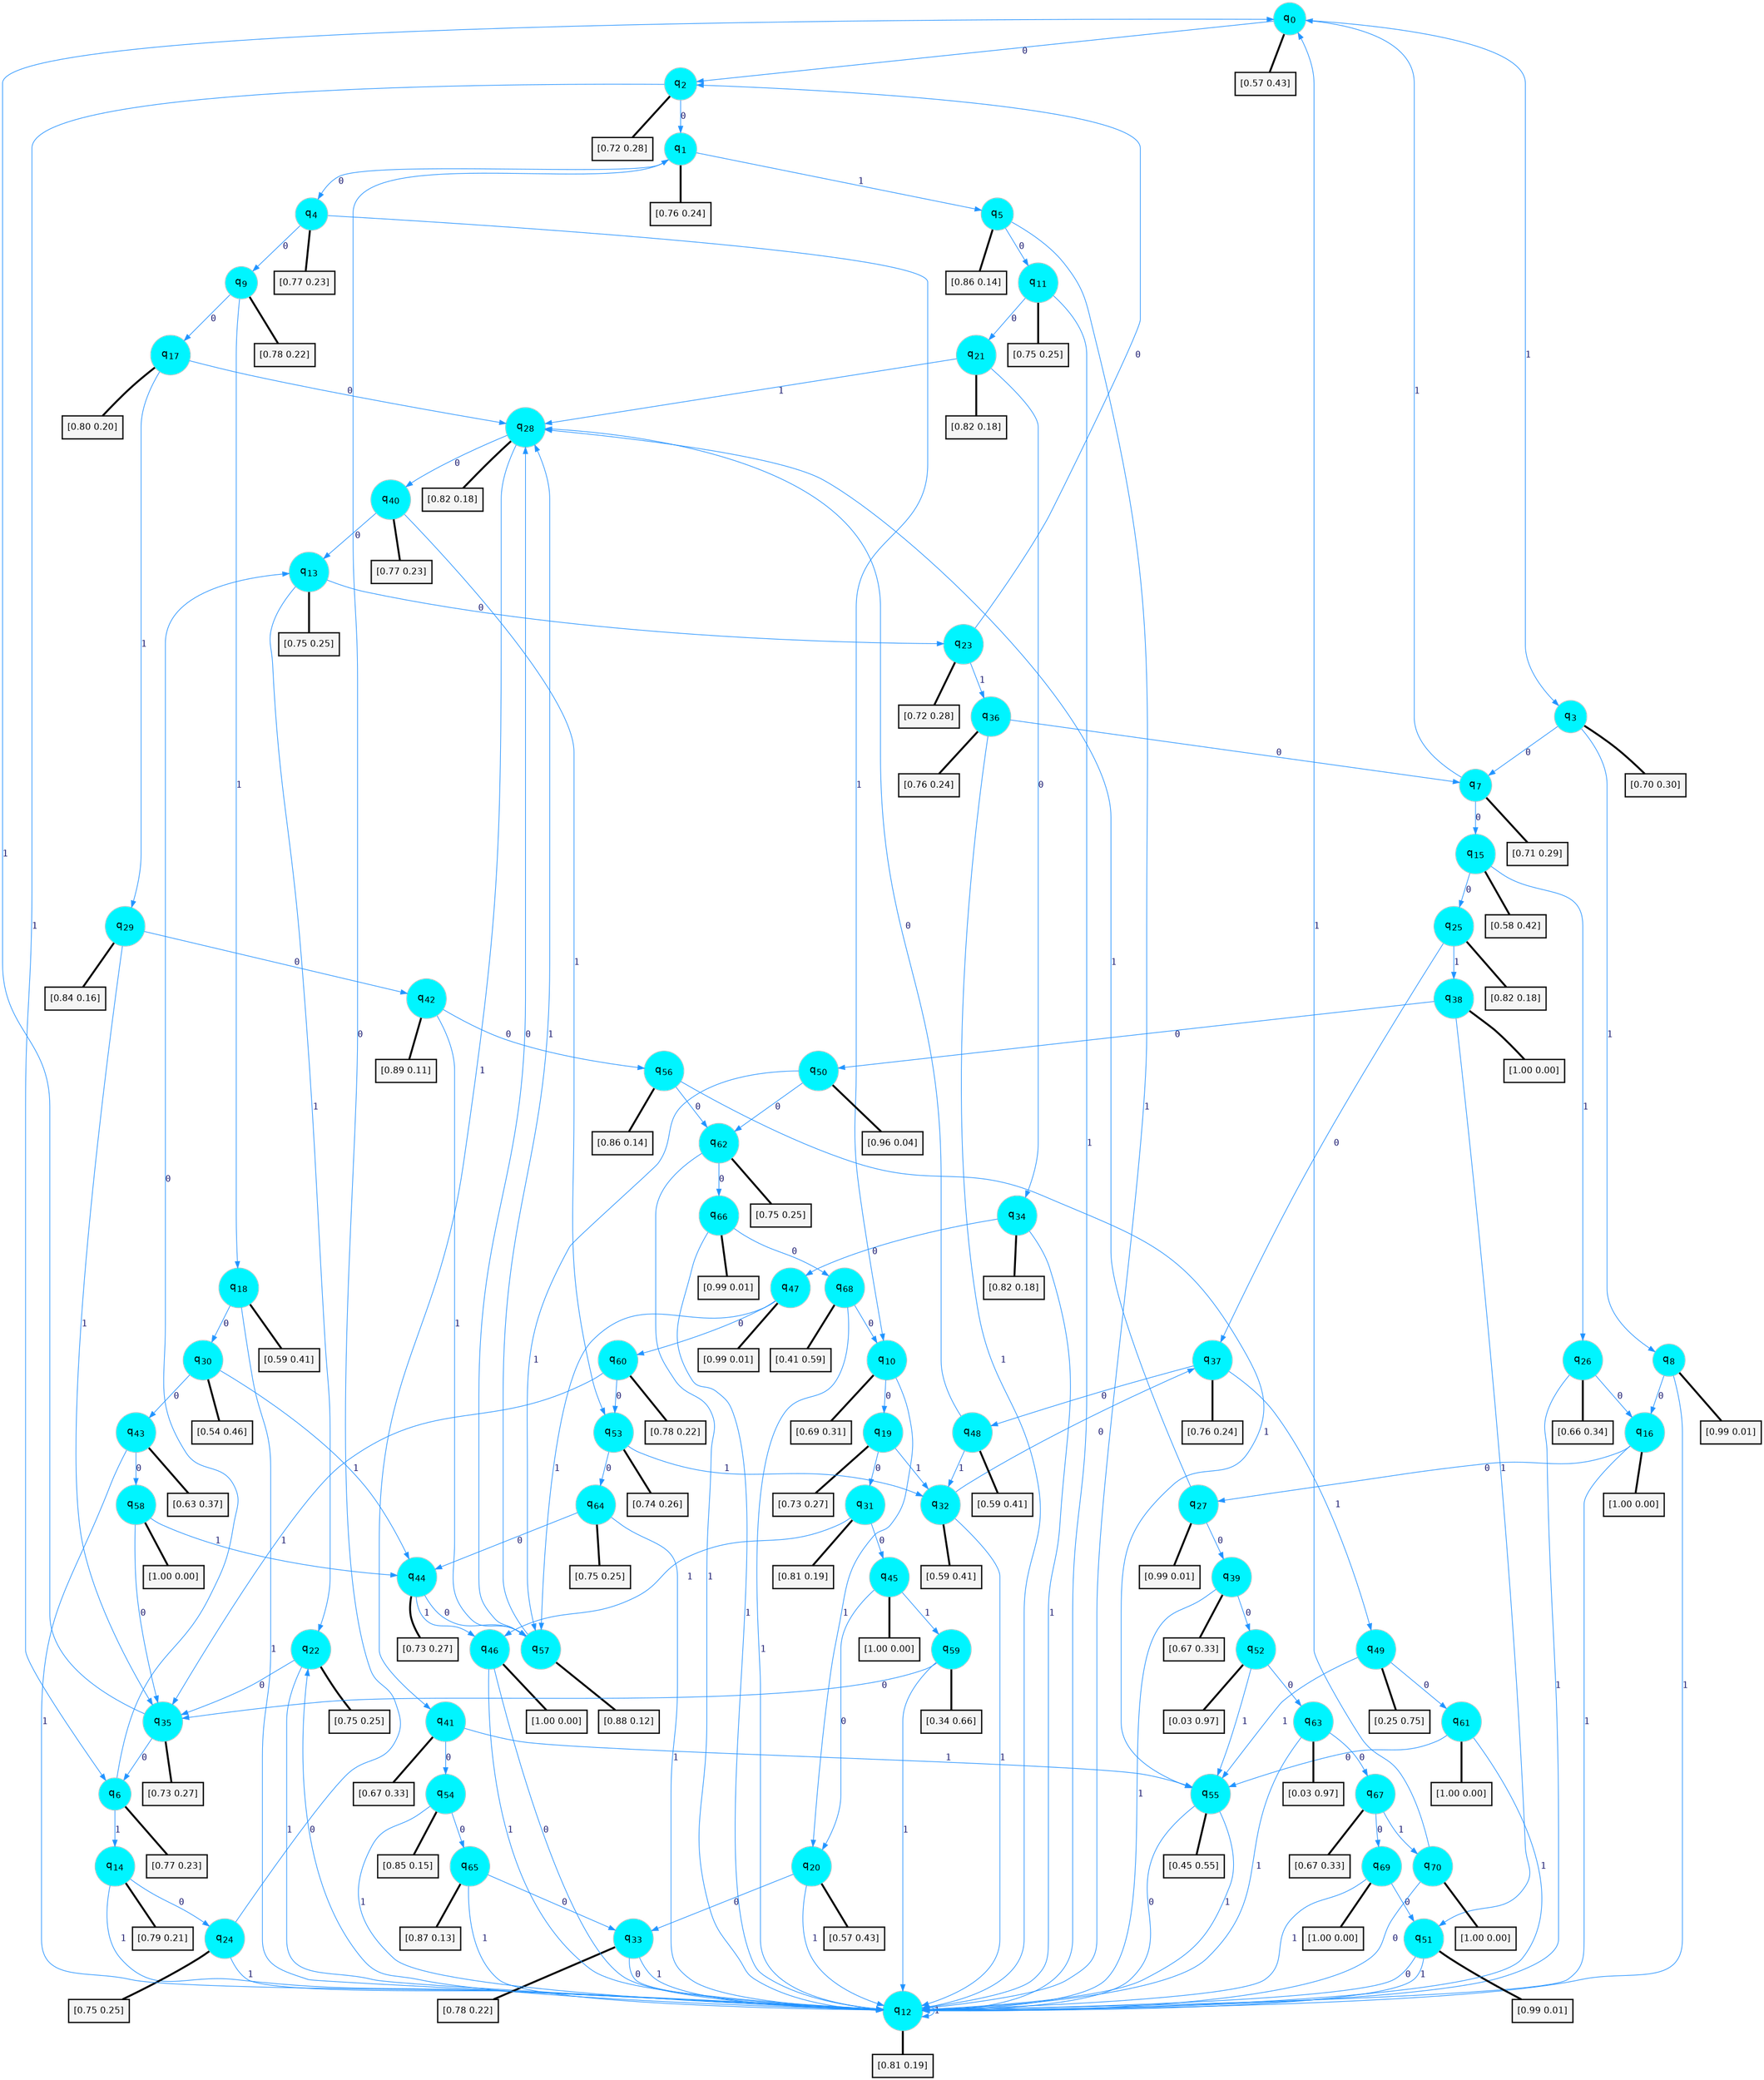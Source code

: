 digraph G {
graph [
bgcolor=transparent, dpi=300, rankdir=TD, size="40,25"];
node [
color=gray, fillcolor=turquoise1, fontcolor=black, fontname=Helvetica, fontsize=16, fontweight=bold, shape=circle, style=filled];
edge [
arrowsize=1, color=dodgerblue1, fontcolor=midnightblue, fontname=courier, fontweight=bold, penwidth=1, style=solid, weight=20];
0[label=<q<SUB>0</SUB>>];
1[label=<q<SUB>1</SUB>>];
2[label=<q<SUB>2</SUB>>];
3[label=<q<SUB>3</SUB>>];
4[label=<q<SUB>4</SUB>>];
5[label=<q<SUB>5</SUB>>];
6[label=<q<SUB>6</SUB>>];
7[label=<q<SUB>7</SUB>>];
8[label=<q<SUB>8</SUB>>];
9[label=<q<SUB>9</SUB>>];
10[label=<q<SUB>10</SUB>>];
11[label=<q<SUB>11</SUB>>];
12[label=<q<SUB>12</SUB>>];
13[label=<q<SUB>13</SUB>>];
14[label=<q<SUB>14</SUB>>];
15[label=<q<SUB>15</SUB>>];
16[label=<q<SUB>16</SUB>>];
17[label=<q<SUB>17</SUB>>];
18[label=<q<SUB>18</SUB>>];
19[label=<q<SUB>19</SUB>>];
20[label=<q<SUB>20</SUB>>];
21[label=<q<SUB>21</SUB>>];
22[label=<q<SUB>22</SUB>>];
23[label=<q<SUB>23</SUB>>];
24[label=<q<SUB>24</SUB>>];
25[label=<q<SUB>25</SUB>>];
26[label=<q<SUB>26</SUB>>];
27[label=<q<SUB>27</SUB>>];
28[label=<q<SUB>28</SUB>>];
29[label=<q<SUB>29</SUB>>];
30[label=<q<SUB>30</SUB>>];
31[label=<q<SUB>31</SUB>>];
32[label=<q<SUB>32</SUB>>];
33[label=<q<SUB>33</SUB>>];
34[label=<q<SUB>34</SUB>>];
35[label=<q<SUB>35</SUB>>];
36[label=<q<SUB>36</SUB>>];
37[label=<q<SUB>37</SUB>>];
38[label=<q<SUB>38</SUB>>];
39[label=<q<SUB>39</SUB>>];
40[label=<q<SUB>40</SUB>>];
41[label=<q<SUB>41</SUB>>];
42[label=<q<SUB>42</SUB>>];
43[label=<q<SUB>43</SUB>>];
44[label=<q<SUB>44</SUB>>];
45[label=<q<SUB>45</SUB>>];
46[label=<q<SUB>46</SUB>>];
47[label=<q<SUB>47</SUB>>];
48[label=<q<SUB>48</SUB>>];
49[label=<q<SUB>49</SUB>>];
50[label=<q<SUB>50</SUB>>];
51[label=<q<SUB>51</SUB>>];
52[label=<q<SUB>52</SUB>>];
53[label=<q<SUB>53</SUB>>];
54[label=<q<SUB>54</SUB>>];
55[label=<q<SUB>55</SUB>>];
56[label=<q<SUB>56</SUB>>];
57[label=<q<SUB>57</SUB>>];
58[label=<q<SUB>58</SUB>>];
59[label=<q<SUB>59</SUB>>];
60[label=<q<SUB>60</SUB>>];
61[label=<q<SUB>61</SUB>>];
62[label=<q<SUB>62</SUB>>];
63[label=<q<SUB>63</SUB>>];
64[label=<q<SUB>64</SUB>>];
65[label=<q<SUB>65</SUB>>];
66[label=<q<SUB>66</SUB>>];
67[label=<q<SUB>67</SUB>>];
68[label=<q<SUB>68</SUB>>];
69[label=<q<SUB>69</SUB>>];
70[label=<q<SUB>70</SUB>>];
71[label="[0.57 0.43]", shape=box,fontcolor=black, fontname=Helvetica, fontsize=14, penwidth=2, fillcolor=whitesmoke,color=black];
72[label="[0.76 0.24]", shape=box,fontcolor=black, fontname=Helvetica, fontsize=14, penwidth=2, fillcolor=whitesmoke,color=black];
73[label="[0.72 0.28]", shape=box,fontcolor=black, fontname=Helvetica, fontsize=14, penwidth=2, fillcolor=whitesmoke,color=black];
74[label="[0.70 0.30]", shape=box,fontcolor=black, fontname=Helvetica, fontsize=14, penwidth=2, fillcolor=whitesmoke,color=black];
75[label="[0.77 0.23]", shape=box,fontcolor=black, fontname=Helvetica, fontsize=14, penwidth=2, fillcolor=whitesmoke,color=black];
76[label="[0.86 0.14]", shape=box,fontcolor=black, fontname=Helvetica, fontsize=14, penwidth=2, fillcolor=whitesmoke,color=black];
77[label="[0.77 0.23]", shape=box,fontcolor=black, fontname=Helvetica, fontsize=14, penwidth=2, fillcolor=whitesmoke,color=black];
78[label="[0.71 0.29]", shape=box,fontcolor=black, fontname=Helvetica, fontsize=14, penwidth=2, fillcolor=whitesmoke,color=black];
79[label="[0.99 0.01]", shape=box,fontcolor=black, fontname=Helvetica, fontsize=14, penwidth=2, fillcolor=whitesmoke,color=black];
80[label="[0.78 0.22]", shape=box,fontcolor=black, fontname=Helvetica, fontsize=14, penwidth=2, fillcolor=whitesmoke,color=black];
81[label="[0.69 0.31]", shape=box,fontcolor=black, fontname=Helvetica, fontsize=14, penwidth=2, fillcolor=whitesmoke,color=black];
82[label="[0.75 0.25]", shape=box,fontcolor=black, fontname=Helvetica, fontsize=14, penwidth=2, fillcolor=whitesmoke,color=black];
83[label="[0.81 0.19]", shape=box,fontcolor=black, fontname=Helvetica, fontsize=14, penwidth=2, fillcolor=whitesmoke,color=black];
84[label="[0.75 0.25]", shape=box,fontcolor=black, fontname=Helvetica, fontsize=14, penwidth=2, fillcolor=whitesmoke,color=black];
85[label="[0.79 0.21]", shape=box,fontcolor=black, fontname=Helvetica, fontsize=14, penwidth=2, fillcolor=whitesmoke,color=black];
86[label="[0.58 0.42]", shape=box,fontcolor=black, fontname=Helvetica, fontsize=14, penwidth=2, fillcolor=whitesmoke,color=black];
87[label="[1.00 0.00]", shape=box,fontcolor=black, fontname=Helvetica, fontsize=14, penwidth=2, fillcolor=whitesmoke,color=black];
88[label="[0.80 0.20]", shape=box,fontcolor=black, fontname=Helvetica, fontsize=14, penwidth=2, fillcolor=whitesmoke,color=black];
89[label="[0.59 0.41]", shape=box,fontcolor=black, fontname=Helvetica, fontsize=14, penwidth=2, fillcolor=whitesmoke,color=black];
90[label="[0.73 0.27]", shape=box,fontcolor=black, fontname=Helvetica, fontsize=14, penwidth=2, fillcolor=whitesmoke,color=black];
91[label="[0.57 0.43]", shape=box,fontcolor=black, fontname=Helvetica, fontsize=14, penwidth=2, fillcolor=whitesmoke,color=black];
92[label="[0.82 0.18]", shape=box,fontcolor=black, fontname=Helvetica, fontsize=14, penwidth=2, fillcolor=whitesmoke,color=black];
93[label="[0.75 0.25]", shape=box,fontcolor=black, fontname=Helvetica, fontsize=14, penwidth=2, fillcolor=whitesmoke,color=black];
94[label="[0.72 0.28]", shape=box,fontcolor=black, fontname=Helvetica, fontsize=14, penwidth=2, fillcolor=whitesmoke,color=black];
95[label="[0.75 0.25]", shape=box,fontcolor=black, fontname=Helvetica, fontsize=14, penwidth=2, fillcolor=whitesmoke,color=black];
96[label="[0.82 0.18]", shape=box,fontcolor=black, fontname=Helvetica, fontsize=14, penwidth=2, fillcolor=whitesmoke,color=black];
97[label="[0.66 0.34]", shape=box,fontcolor=black, fontname=Helvetica, fontsize=14, penwidth=2, fillcolor=whitesmoke,color=black];
98[label="[0.99 0.01]", shape=box,fontcolor=black, fontname=Helvetica, fontsize=14, penwidth=2, fillcolor=whitesmoke,color=black];
99[label="[0.82 0.18]", shape=box,fontcolor=black, fontname=Helvetica, fontsize=14, penwidth=2, fillcolor=whitesmoke,color=black];
100[label="[0.84 0.16]", shape=box,fontcolor=black, fontname=Helvetica, fontsize=14, penwidth=2, fillcolor=whitesmoke,color=black];
101[label="[0.54 0.46]", shape=box,fontcolor=black, fontname=Helvetica, fontsize=14, penwidth=2, fillcolor=whitesmoke,color=black];
102[label="[0.81 0.19]", shape=box,fontcolor=black, fontname=Helvetica, fontsize=14, penwidth=2, fillcolor=whitesmoke,color=black];
103[label="[0.59 0.41]", shape=box,fontcolor=black, fontname=Helvetica, fontsize=14, penwidth=2, fillcolor=whitesmoke,color=black];
104[label="[0.78 0.22]", shape=box,fontcolor=black, fontname=Helvetica, fontsize=14, penwidth=2, fillcolor=whitesmoke,color=black];
105[label="[0.82 0.18]", shape=box,fontcolor=black, fontname=Helvetica, fontsize=14, penwidth=2, fillcolor=whitesmoke,color=black];
106[label="[0.73 0.27]", shape=box,fontcolor=black, fontname=Helvetica, fontsize=14, penwidth=2, fillcolor=whitesmoke,color=black];
107[label="[0.76 0.24]", shape=box,fontcolor=black, fontname=Helvetica, fontsize=14, penwidth=2, fillcolor=whitesmoke,color=black];
108[label="[0.76 0.24]", shape=box,fontcolor=black, fontname=Helvetica, fontsize=14, penwidth=2, fillcolor=whitesmoke,color=black];
109[label="[1.00 0.00]", shape=box,fontcolor=black, fontname=Helvetica, fontsize=14, penwidth=2, fillcolor=whitesmoke,color=black];
110[label="[0.67 0.33]", shape=box,fontcolor=black, fontname=Helvetica, fontsize=14, penwidth=2, fillcolor=whitesmoke,color=black];
111[label="[0.77 0.23]", shape=box,fontcolor=black, fontname=Helvetica, fontsize=14, penwidth=2, fillcolor=whitesmoke,color=black];
112[label="[0.67 0.33]", shape=box,fontcolor=black, fontname=Helvetica, fontsize=14, penwidth=2, fillcolor=whitesmoke,color=black];
113[label="[0.89 0.11]", shape=box,fontcolor=black, fontname=Helvetica, fontsize=14, penwidth=2, fillcolor=whitesmoke,color=black];
114[label="[0.63 0.37]", shape=box,fontcolor=black, fontname=Helvetica, fontsize=14, penwidth=2, fillcolor=whitesmoke,color=black];
115[label="[0.73 0.27]", shape=box,fontcolor=black, fontname=Helvetica, fontsize=14, penwidth=2, fillcolor=whitesmoke,color=black];
116[label="[1.00 0.00]", shape=box,fontcolor=black, fontname=Helvetica, fontsize=14, penwidth=2, fillcolor=whitesmoke,color=black];
117[label="[1.00 0.00]", shape=box,fontcolor=black, fontname=Helvetica, fontsize=14, penwidth=2, fillcolor=whitesmoke,color=black];
118[label="[0.99 0.01]", shape=box,fontcolor=black, fontname=Helvetica, fontsize=14, penwidth=2, fillcolor=whitesmoke,color=black];
119[label="[0.59 0.41]", shape=box,fontcolor=black, fontname=Helvetica, fontsize=14, penwidth=2, fillcolor=whitesmoke,color=black];
120[label="[0.25 0.75]", shape=box,fontcolor=black, fontname=Helvetica, fontsize=14, penwidth=2, fillcolor=whitesmoke,color=black];
121[label="[0.96 0.04]", shape=box,fontcolor=black, fontname=Helvetica, fontsize=14, penwidth=2, fillcolor=whitesmoke,color=black];
122[label="[0.99 0.01]", shape=box,fontcolor=black, fontname=Helvetica, fontsize=14, penwidth=2, fillcolor=whitesmoke,color=black];
123[label="[0.03 0.97]", shape=box,fontcolor=black, fontname=Helvetica, fontsize=14, penwidth=2, fillcolor=whitesmoke,color=black];
124[label="[0.74 0.26]", shape=box,fontcolor=black, fontname=Helvetica, fontsize=14, penwidth=2, fillcolor=whitesmoke,color=black];
125[label="[0.85 0.15]", shape=box,fontcolor=black, fontname=Helvetica, fontsize=14, penwidth=2, fillcolor=whitesmoke,color=black];
126[label="[0.45 0.55]", shape=box,fontcolor=black, fontname=Helvetica, fontsize=14, penwidth=2, fillcolor=whitesmoke,color=black];
127[label="[0.86 0.14]", shape=box,fontcolor=black, fontname=Helvetica, fontsize=14, penwidth=2, fillcolor=whitesmoke,color=black];
128[label="[0.88 0.12]", shape=box,fontcolor=black, fontname=Helvetica, fontsize=14, penwidth=2, fillcolor=whitesmoke,color=black];
129[label="[1.00 0.00]", shape=box,fontcolor=black, fontname=Helvetica, fontsize=14, penwidth=2, fillcolor=whitesmoke,color=black];
130[label="[0.34 0.66]", shape=box,fontcolor=black, fontname=Helvetica, fontsize=14, penwidth=2, fillcolor=whitesmoke,color=black];
131[label="[0.78 0.22]", shape=box,fontcolor=black, fontname=Helvetica, fontsize=14, penwidth=2, fillcolor=whitesmoke,color=black];
132[label="[1.00 0.00]", shape=box,fontcolor=black, fontname=Helvetica, fontsize=14, penwidth=2, fillcolor=whitesmoke,color=black];
133[label="[0.75 0.25]", shape=box,fontcolor=black, fontname=Helvetica, fontsize=14, penwidth=2, fillcolor=whitesmoke,color=black];
134[label="[0.03 0.97]", shape=box,fontcolor=black, fontname=Helvetica, fontsize=14, penwidth=2, fillcolor=whitesmoke,color=black];
135[label="[0.75 0.25]", shape=box,fontcolor=black, fontname=Helvetica, fontsize=14, penwidth=2, fillcolor=whitesmoke,color=black];
136[label="[0.87 0.13]", shape=box,fontcolor=black, fontname=Helvetica, fontsize=14, penwidth=2, fillcolor=whitesmoke,color=black];
137[label="[0.99 0.01]", shape=box,fontcolor=black, fontname=Helvetica, fontsize=14, penwidth=2, fillcolor=whitesmoke,color=black];
138[label="[0.67 0.33]", shape=box,fontcolor=black, fontname=Helvetica, fontsize=14, penwidth=2, fillcolor=whitesmoke,color=black];
139[label="[0.41 0.59]", shape=box,fontcolor=black, fontname=Helvetica, fontsize=14, penwidth=2, fillcolor=whitesmoke,color=black];
140[label="[1.00 0.00]", shape=box,fontcolor=black, fontname=Helvetica, fontsize=14, penwidth=2, fillcolor=whitesmoke,color=black];
141[label="[1.00 0.00]", shape=box,fontcolor=black, fontname=Helvetica, fontsize=14, penwidth=2, fillcolor=whitesmoke,color=black];
0->2 [label=0];
0->3 [label=1];
0->71 [arrowhead=none, penwidth=3,color=black];
1->4 [label=0];
1->5 [label=1];
1->72 [arrowhead=none, penwidth=3,color=black];
2->1 [label=0];
2->6 [label=1];
2->73 [arrowhead=none, penwidth=3,color=black];
3->7 [label=0];
3->8 [label=1];
3->74 [arrowhead=none, penwidth=3,color=black];
4->9 [label=0];
4->10 [label=1];
4->75 [arrowhead=none, penwidth=3,color=black];
5->11 [label=0];
5->12 [label=1];
5->76 [arrowhead=none, penwidth=3,color=black];
6->13 [label=0];
6->14 [label=1];
6->77 [arrowhead=none, penwidth=3,color=black];
7->15 [label=0];
7->0 [label=1];
7->78 [arrowhead=none, penwidth=3,color=black];
8->16 [label=0];
8->12 [label=1];
8->79 [arrowhead=none, penwidth=3,color=black];
9->17 [label=0];
9->18 [label=1];
9->80 [arrowhead=none, penwidth=3,color=black];
10->19 [label=0];
10->20 [label=1];
10->81 [arrowhead=none, penwidth=3,color=black];
11->21 [label=0];
11->12 [label=1];
11->82 [arrowhead=none, penwidth=3,color=black];
12->22 [label=0];
12->12 [label=1];
12->83 [arrowhead=none, penwidth=3,color=black];
13->23 [label=0];
13->22 [label=1];
13->84 [arrowhead=none, penwidth=3,color=black];
14->24 [label=0];
14->12 [label=1];
14->85 [arrowhead=none, penwidth=3,color=black];
15->25 [label=0];
15->26 [label=1];
15->86 [arrowhead=none, penwidth=3,color=black];
16->27 [label=0];
16->12 [label=1];
16->87 [arrowhead=none, penwidth=3,color=black];
17->28 [label=0];
17->29 [label=1];
17->88 [arrowhead=none, penwidth=3,color=black];
18->30 [label=0];
18->12 [label=1];
18->89 [arrowhead=none, penwidth=3,color=black];
19->31 [label=0];
19->32 [label=1];
19->90 [arrowhead=none, penwidth=3,color=black];
20->33 [label=0];
20->12 [label=1];
20->91 [arrowhead=none, penwidth=3,color=black];
21->34 [label=0];
21->28 [label=1];
21->92 [arrowhead=none, penwidth=3,color=black];
22->35 [label=0];
22->12 [label=1];
22->93 [arrowhead=none, penwidth=3,color=black];
23->2 [label=0];
23->36 [label=1];
23->94 [arrowhead=none, penwidth=3,color=black];
24->1 [label=0];
24->12 [label=1];
24->95 [arrowhead=none, penwidth=3,color=black];
25->37 [label=0];
25->38 [label=1];
25->96 [arrowhead=none, penwidth=3,color=black];
26->16 [label=0];
26->12 [label=1];
26->97 [arrowhead=none, penwidth=3,color=black];
27->39 [label=0];
27->28 [label=1];
27->98 [arrowhead=none, penwidth=3,color=black];
28->40 [label=0];
28->41 [label=1];
28->99 [arrowhead=none, penwidth=3,color=black];
29->42 [label=0];
29->35 [label=1];
29->100 [arrowhead=none, penwidth=3,color=black];
30->43 [label=0];
30->44 [label=1];
30->101 [arrowhead=none, penwidth=3,color=black];
31->45 [label=0];
31->46 [label=1];
31->102 [arrowhead=none, penwidth=3,color=black];
32->37 [label=0];
32->12 [label=1];
32->103 [arrowhead=none, penwidth=3,color=black];
33->12 [label=0];
33->12 [label=1];
33->104 [arrowhead=none, penwidth=3,color=black];
34->47 [label=0];
34->12 [label=1];
34->105 [arrowhead=none, penwidth=3,color=black];
35->6 [label=0];
35->0 [label=1];
35->106 [arrowhead=none, penwidth=3,color=black];
36->7 [label=0];
36->12 [label=1];
36->107 [arrowhead=none, penwidth=3,color=black];
37->48 [label=0];
37->49 [label=1];
37->108 [arrowhead=none, penwidth=3,color=black];
38->50 [label=0];
38->51 [label=1];
38->109 [arrowhead=none, penwidth=3,color=black];
39->52 [label=0];
39->12 [label=1];
39->110 [arrowhead=none, penwidth=3,color=black];
40->13 [label=0];
40->53 [label=1];
40->111 [arrowhead=none, penwidth=3,color=black];
41->54 [label=0];
41->55 [label=1];
41->112 [arrowhead=none, penwidth=3,color=black];
42->56 [label=0];
42->57 [label=1];
42->113 [arrowhead=none, penwidth=3,color=black];
43->58 [label=0];
43->12 [label=1];
43->114 [arrowhead=none, penwidth=3,color=black];
44->57 [label=0];
44->46 [label=1];
44->115 [arrowhead=none, penwidth=3,color=black];
45->20 [label=0];
45->59 [label=1];
45->116 [arrowhead=none, penwidth=3,color=black];
46->12 [label=0];
46->12 [label=1];
46->117 [arrowhead=none, penwidth=3,color=black];
47->60 [label=0];
47->57 [label=1];
47->118 [arrowhead=none, penwidth=3,color=black];
48->28 [label=0];
48->32 [label=1];
48->119 [arrowhead=none, penwidth=3,color=black];
49->61 [label=0];
49->55 [label=1];
49->120 [arrowhead=none, penwidth=3,color=black];
50->62 [label=0];
50->57 [label=1];
50->121 [arrowhead=none, penwidth=3,color=black];
51->12 [label=0];
51->12 [label=1];
51->122 [arrowhead=none, penwidth=3,color=black];
52->63 [label=0];
52->55 [label=1];
52->123 [arrowhead=none, penwidth=3,color=black];
53->64 [label=0];
53->32 [label=1];
53->124 [arrowhead=none, penwidth=3,color=black];
54->65 [label=0];
54->12 [label=1];
54->125 [arrowhead=none, penwidth=3,color=black];
55->12 [label=0];
55->12 [label=1];
55->126 [arrowhead=none, penwidth=3,color=black];
56->62 [label=0];
56->55 [label=1];
56->127 [arrowhead=none, penwidth=3,color=black];
57->28 [label=0];
57->28 [label=1];
57->128 [arrowhead=none, penwidth=3,color=black];
58->35 [label=0];
58->44 [label=1];
58->129 [arrowhead=none, penwidth=3,color=black];
59->35 [label=0];
59->12 [label=1];
59->130 [arrowhead=none, penwidth=3,color=black];
60->53 [label=0];
60->35 [label=1];
60->131 [arrowhead=none, penwidth=3,color=black];
61->55 [label=0];
61->12 [label=1];
61->132 [arrowhead=none, penwidth=3,color=black];
62->66 [label=0];
62->12 [label=1];
62->133 [arrowhead=none, penwidth=3,color=black];
63->67 [label=0];
63->12 [label=1];
63->134 [arrowhead=none, penwidth=3,color=black];
64->44 [label=0];
64->12 [label=1];
64->135 [arrowhead=none, penwidth=3,color=black];
65->33 [label=0];
65->12 [label=1];
65->136 [arrowhead=none, penwidth=3,color=black];
66->68 [label=0];
66->12 [label=1];
66->137 [arrowhead=none, penwidth=3,color=black];
67->69 [label=0];
67->70 [label=1];
67->138 [arrowhead=none, penwidth=3,color=black];
68->10 [label=0];
68->12 [label=1];
68->139 [arrowhead=none, penwidth=3,color=black];
69->51 [label=0];
69->12 [label=1];
69->140 [arrowhead=none, penwidth=3,color=black];
70->12 [label=0];
70->0 [label=1];
70->141 [arrowhead=none, penwidth=3,color=black];
}
